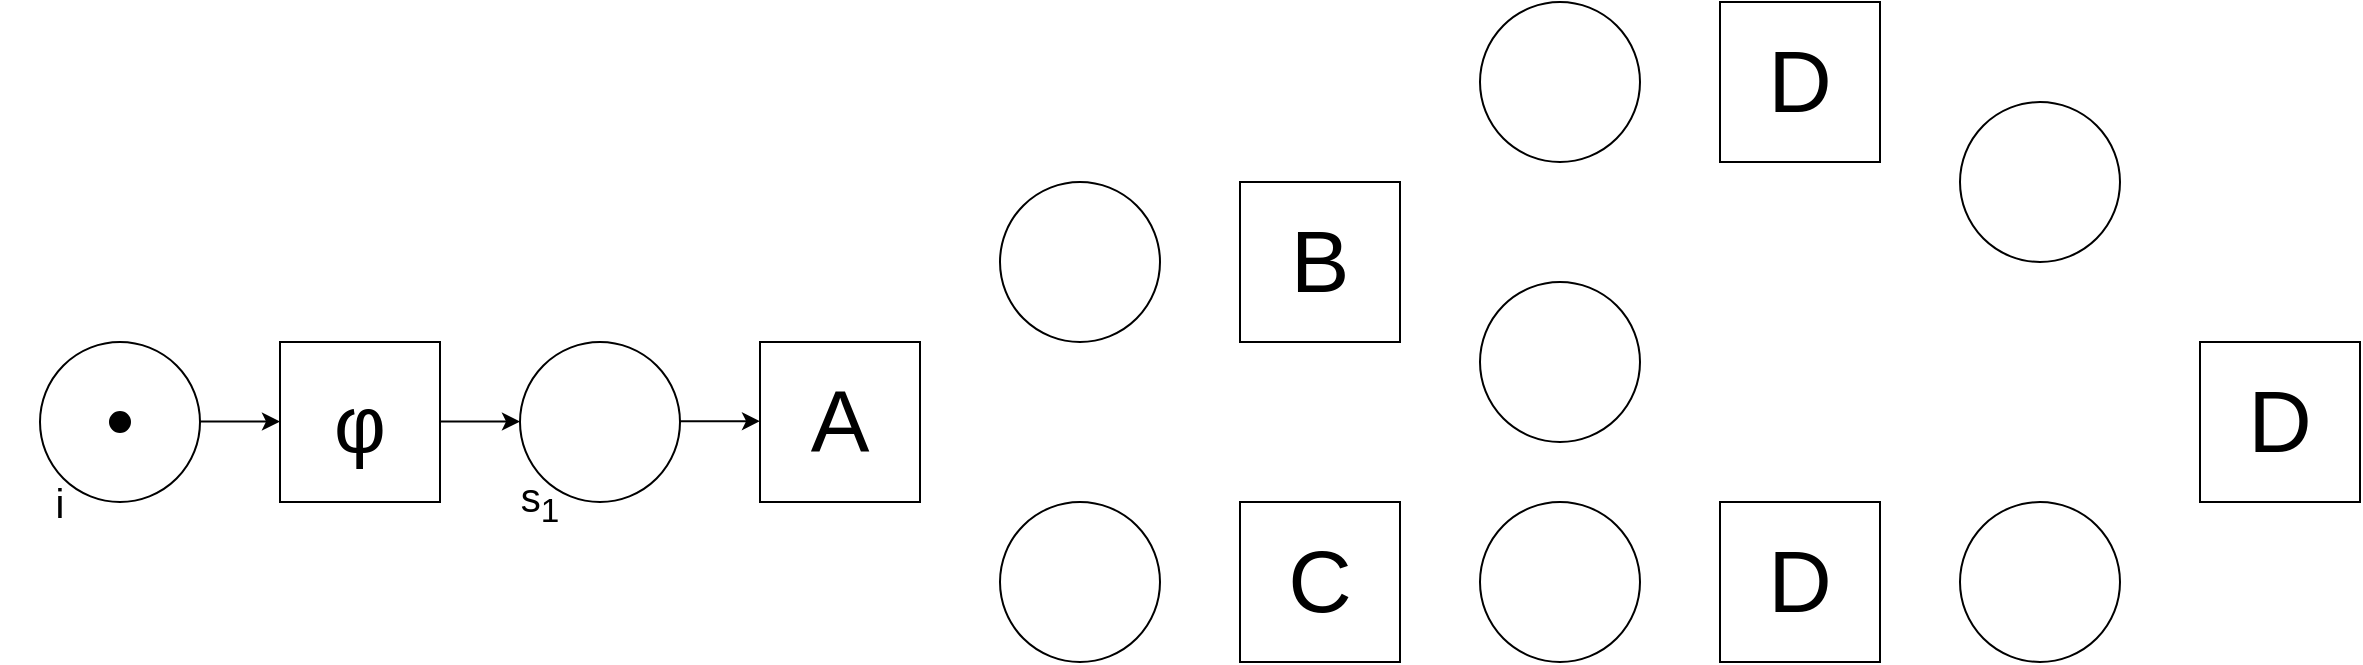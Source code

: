<mxfile version="24.0.7" type="github">
  <diagram name="Seite-1" id="6gxdTBmL8TGbMSP7SJqH">
    <mxGraphModel dx="1195" dy="652" grid="1" gridSize="10" guides="1" tooltips="1" connect="1" arrows="1" fold="1" page="1" pageScale="1" pageWidth="827" pageHeight="1169" math="0" shadow="0">
      <root>
        <mxCell id="0" />
        <mxCell id="1" parent="0" />
        <mxCell id="WPLre637juEGtwonLbd3-1" value="" style="ellipse;whiteSpace=wrap;html=1;aspect=fixed;" vertex="1" parent="1">
          <mxGeometry x="40" y="360" width="80" height="80" as="geometry" />
        </mxCell>
        <mxCell id="WPLre637juEGtwonLbd3-2" value="i" style="text;html=1;strokeColor=none;fillColor=none;align=center;verticalAlign=middle;whiteSpace=wrap;rounded=0;fontSize=20;" vertex="1" parent="1">
          <mxGeometry x="20" y="420" width="60" height="40" as="geometry" />
        </mxCell>
        <mxCell id="WPLre637juEGtwonLbd3-3" value="φ" style="rounded=0;whiteSpace=wrap;html=1;fontSize=40;" vertex="1" parent="1">
          <mxGeometry x="160" y="360" width="80" height="80" as="geometry" />
        </mxCell>
        <mxCell id="WPLre637juEGtwonLbd3-4" value="" style="endArrow=classic;html=1;rounded=0;curved=1;exitX=1;exitY=0.5;exitDx=0;exitDy=0;" edge="1" parent="1">
          <mxGeometry width="50" height="50" relative="1" as="geometry">
            <mxPoint x="120" y="399.76" as="sourcePoint" />
            <mxPoint x="160" y="399.76" as="targetPoint" />
          </mxGeometry>
        </mxCell>
        <mxCell id="WPLre637juEGtwonLbd3-5" value="" style="ellipse;whiteSpace=wrap;html=1;aspect=fixed;" vertex="1" parent="1">
          <mxGeometry x="280" y="360" width="80" height="80" as="geometry" />
        </mxCell>
        <mxCell id="WPLre637juEGtwonLbd3-6" value="s&lt;sub&gt;1&lt;/sub&gt;" style="text;html=1;strokeColor=none;fillColor=none;align=center;verticalAlign=middle;whiteSpace=wrap;rounded=0;fontSize=20;" vertex="1" parent="1">
          <mxGeometry x="260" y="420" width="60" height="40" as="geometry" />
        </mxCell>
        <mxCell id="WPLre637juEGtwonLbd3-7" value="" style="endArrow=classic;html=1;rounded=0;curved=1;exitX=1;exitY=0.5;exitDx=0;exitDy=0;" edge="1" parent="1">
          <mxGeometry width="50" height="50" relative="1" as="geometry">
            <mxPoint x="240" y="399.76" as="sourcePoint" />
            <mxPoint x="280" y="399.76" as="targetPoint" />
          </mxGeometry>
        </mxCell>
        <mxCell id="WPLre637juEGtwonLbd3-10" value="" style="ellipse;whiteSpace=wrap;html=1;aspect=fixed;fillColor=#000000;" vertex="1" parent="1">
          <mxGeometry x="75" y="395" width="10" height="10" as="geometry" />
        </mxCell>
        <mxCell id="WPLre637juEGtwonLbd3-11" value="A" style="rounded=0;whiteSpace=wrap;html=1;fontSize=44;" vertex="1" parent="1">
          <mxGeometry x="400" y="360" width="80" height="80" as="geometry" />
        </mxCell>
        <mxCell id="WPLre637juEGtwonLbd3-12" value="" style="endArrow=classic;html=1;rounded=0;curved=1;exitX=1;exitY=0.5;exitDx=0;exitDy=0;" edge="1" parent="1">
          <mxGeometry width="50" height="50" relative="1" as="geometry">
            <mxPoint x="360" y="399.58" as="sourcePoint" />
            <mxPoint x="400" y="399.58" as="targetPoint" />
          </mxGeometry>
        </mxCell>
        <mxCell id="WPLre637juEGtwonLbd3-14" value="" style="ellipse;whiteSpace=wrap;html=1;aspect=fixed;" vertex="1" parent="1">
          <mxGeometry x="760" y="190" width="80" height="80" as="geometry" />
        </mxCell>
        <mxCell id="WPLre637juEGtwonLbd3-15" value="" style="ellipse;whiteSpace=wrap;html=1;aspect=fixed;" vertex="1" parent="1">
          <mxGeometry x="760" y="440" width="80" height="80" as="geometry" />
        </mxCell>
        <mxCell id="WPLre637juEGtwonLbd3-16" value="" style="ellipse;whiteSpace=wrap;html=1;aspect=fixed;" vertex="1" parent="1">
          <mxGeometry x="520" y="440" width="80" height="80" as="geometry" />
        </mxCell>
        <mxCell id="WPLre637juEGtwonLbd3-17" value="" style="ellipse;whiteSpace=wrap;html=1;aspect=fixed;" vertex="1" parent="1">
          <mxGeometry x="520" y="280" width="80" height="80" as="geometry" />
        </mxCell>
        <mxCell id="WPLre637juEGtwonLbd3-18" value="B" style="rounded=0;whiteSpace=wrap;html=1;fontSize=44;" vertex="1" parent="1">
          <mxGeometry x="640" y="280" width="80" height="80" as="geometry" />
        </mxCell>
        <mxCell id="WPLre637juEGtwonLbd3-19" value="C" style="rounded=0;whiteSpace=wrap;html=1;fontSize=44;" vertex="1" parent="1">
          <mxGeometry x="640" y="440" width="80" height="80" as="geometry" />
        </mxCell>
        <mxCell id="WPLre637juEGtwonLbd3-20" value="" style="ellipse;whiteSpace=wrap;html=1;aspect=fixed;" vertex="1" parent="1">
          <mxGeometry x="760" y="330" width="80" height="80" as="geometry" />
        </mxCell>
        <mxCell id="WPLre637juEGtwonLbd3-21" value="D" style="rounded=0;whiteSpace=wrap;html=1;fontSize=44;" vertex="1" parent="1">
          <mxGeometry x="880" y="190" width="80" height="80" as="geometry" />
        </mxCell>
        <mxCell id="WPLre637juEGtwonLbd3-22" value="" style="ellipse;whiteSpace=wrap;html=1;aspect=fixed;" vertex="1" parent="1">
          <mxGeometry x="1000" y="240" width="80" height="80" as="geometry" />
        </mxCell>
        <mxCell id="WPLre637juEGtwonLbd3-23" value="D" style="rounded=0;whiteSpace=wrap;html=1;fontSize=44;" vertex="1" parent="1">
          <mxGeometry x="1120" y="360" width="80" height="80" as="geometry" />
        </mxCell>
        <mxCell id="WPLre637juEGtwonLbd3-24" value="D" style="rounded=0;whiteSpace=wrap;html=1;fontSize=44;" vertex="1" parent="1">
          <mxGeometry x="880" y="440" width="80" height="80" as="geometry" />
        </mxCell>
        <mxCell id="WPLre637juEGtwonLbd3-25" value="" style="ellipse;whiteSpace=wrap;html=1;aspect=fixed;" vertex="1" parent="1">
          <mxGeometry x="1000" y="440" width="80" height="80" as="geometry" />
        </mxCell>
      </root>
    </mxGraphModel>
  </diagram>
</mxfile>
